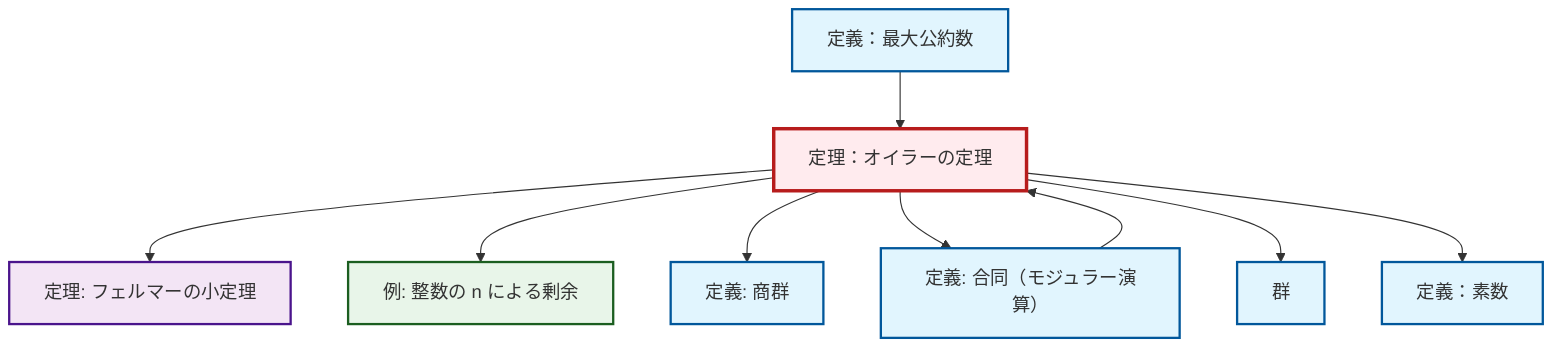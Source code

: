 graph TD
    classDef definition fill:#e1f5fe,stroke:#01579b,stroke-width:2px
    classDef theorem fill:#f3e5f5,stroke:#4a148c,stroke-width:2px
    classDef axiom fill:#fff3e0,stroke:#e65100,stroke-width:2px
    classDef example fill:#e8f5e9,stroke:#1b5e20,stroke-width:2px
    classDef current fill:#ffebee,stroke:#b71c1c,stroke-width:3px
    thm-fermat-little["定理: フェルマーの小定理"]:::theorem
    thm-euler["定理：オイラーの定理"]:::theorem
    ex-quotient-integers-mod-n["例: 整数の n による剰余"]:::example
    def-prime["定義：素数"]:::definition
    def-quotient-group["定義: 商群"]:::definition
    def-gcd["定義：最大公約数"]:::definition
    def-congruence["定義: 合同（モジュラー演算）"]:::definition
    def-group["群"]:::definition
    thm-euler --> thm-fermat-little
    thm-euler --> ex-quotient-integers-mod-n
    thm-euler --> def-quotient-group
    thm-euler --> def-congruence
    def-gcd --> thm-euler
    thm-euler --> def-group
    def-congruence --> thm-euler
    thm-euler --> def-prime
    class thm-euler current